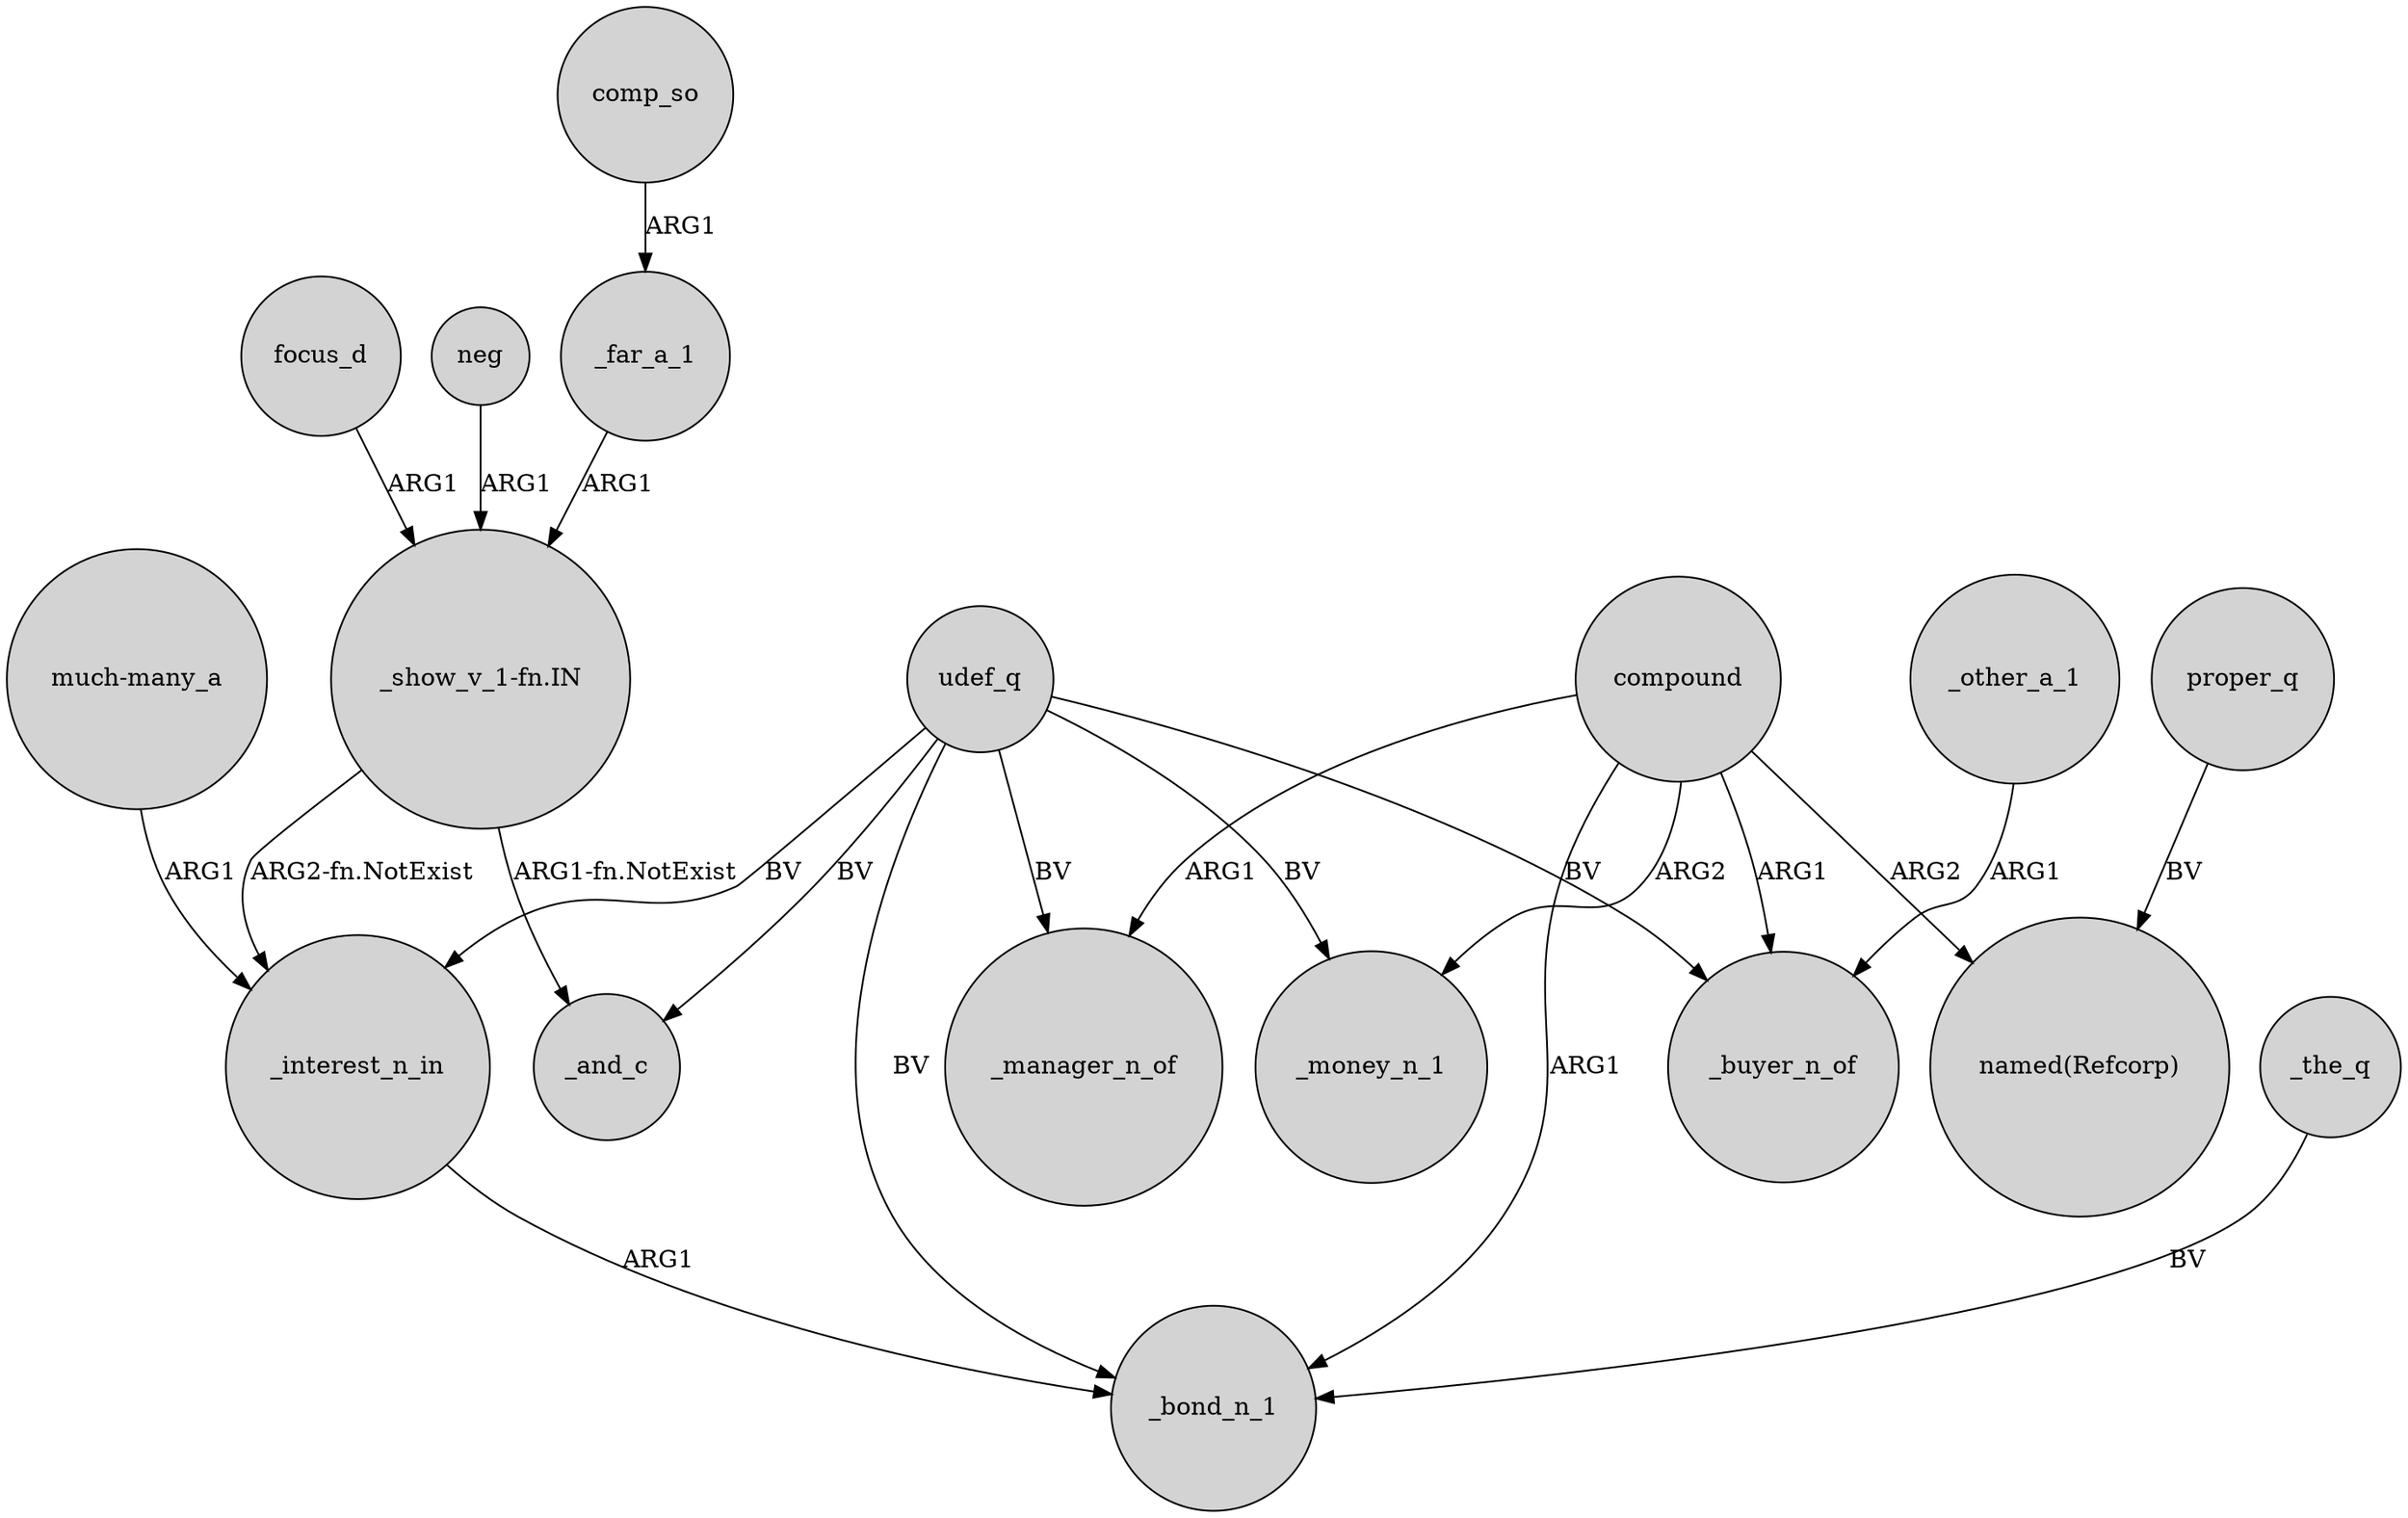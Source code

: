 digraph {
	node [shape=circle style=filled]
	focus_d -> "_show_v_1-fn.IN" [label=ARG1]
	compound -> _buyer_n_of [label=ARG1]
	udef_q -> _money_n_1 [label=BV]
	compound -> _manager_n_of [label=ARG1]
	udef_q -> _buyer_n_of [label=BV]
	compound -> _bond_n_1 [label=ARG1]
	"_show_v_1-fn.IN" -> _and_c [label="ARG1-fn.NotExist"]
	udef_q -> _interest_n_in [label=BV]
	compound -> "named(Refcorp)" [label=ARG2]
	neg -> "_show_v_1-fn.IN" [label=ARG1]
	"much-many_a" -> _interest_n_in [label=ARG1]
	_interest_n_in -> _bond_n_1 [label=ARG1]
	comp_so -> _far_a_1 [label=ARG1]
	_other_a_1 -> _buyer_n_of [label=ARG1]
	udef_q -> _bond_n_1 [label=BV]
	compound -> _money_n_1 [label=ARG2]
	_the_q -> _bond_n_1 [label=BV]
	_far_a_1 -> "_show_v_1-fn.IN" [label=ARG1]
	udef_q -> _manager_n_of [label=BV]
	proper_q -> "named(Refcorp)" [label=BV]
	udef_q -> _and_c [label=BV]
	"_show_v_1-fn.IN" -> _interest_n_in [label="ARG2-fn.NotExist"]
}

